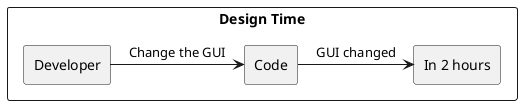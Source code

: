 @startuml

skinparam componentStyle rectangle
skinparam monochrome true
skinparam shadowing false

rectangle "Design Time" {

rectangle "Developer" as Source
rectangle "In 2 hours" as Measure

Source -> [Code] : "Change the GUI"

[Code] -> [Measure] : "GUI changed"

}

@enduml